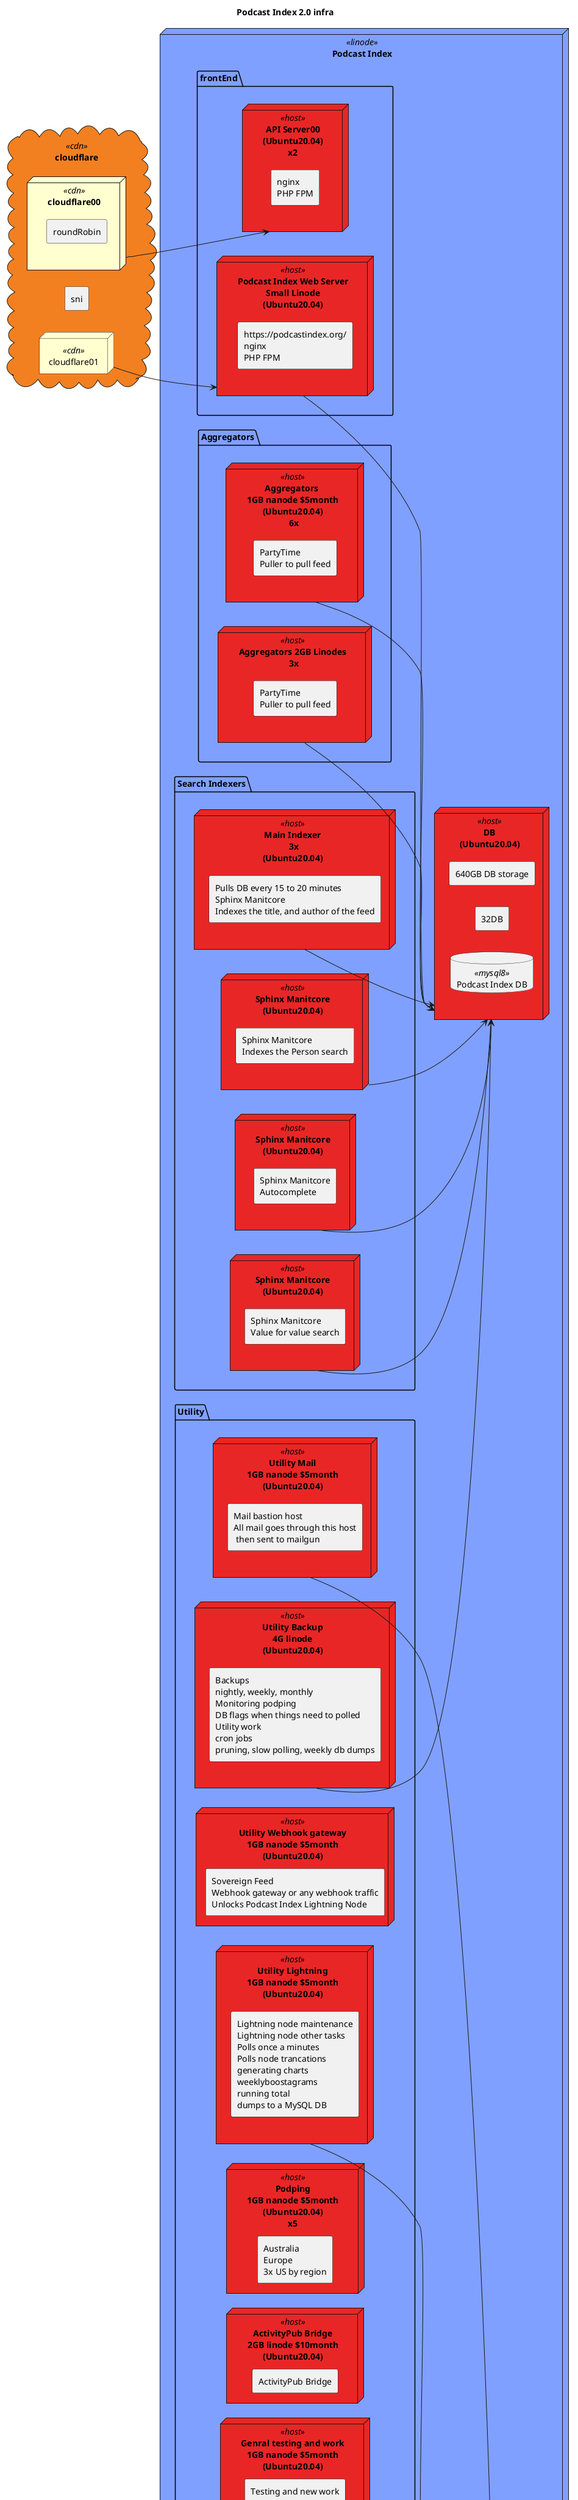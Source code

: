 @startuml
title Podcast Index 2.0 infra

skinparam node {
    BackgroundColor #FFFFD0
    BackgroundColor<<host>> #e92626
    BackgroundColor<<linode>> #80a0ff
}

skinparam cloud {
    BackgroundColor<<cdn>> #f38020 
}


left to right direction
cloud mailgun {

}

cloud voltageNode {

}

cloud cloudflare <<cdn>> {
  rectangle sni
  node cloudflare00 <<cdn>> {
    rectangle roundRobin
  }
  node cloudflare01 <<cdn>> {

  }
}

node linode <<linode>> as "Podcast Index" {

  package frontEnd {
    node apiServer00 <<host>> as "API Server00\n(Ubuntu20.04)\nx2" {
      rectangle apiServer00a as "nginx\nPHP FPM"
      
    }

    node webSrv <<host>> as "Podcast Index Web Server\nSmall Linode\n(Ubuntu20.04)" {
      rectangle webSrva as "https://podcastindex.org/\nnginx\nPHP FPM"
    }
  }
  node dbserver <<host>> as "DB\n(Ubuntu20.04)" {
      database dbSrv <<mysql8>> as "Podcast Index DB" {
        
      }
      rectangle volume00 as "640GB DB storage"
      rectangle ram00 as "32DB"
  }
  package "Aggregators" {
    node aggSmall <<host>> as "Aggregators \n1GB nanode $5month\n(Ubuntu20.04)\n 6x" {
      rectangle aggSmallb as "PartyTime\nPuller to pull feed"

    }
    node aggMed <<host>> as "Aggregators 2GB Linodes\n 3x" {
      rectangle aggMeda as "PartyTime\nPuller to pull feed"

    }
  }
  package "Search Indexers" {
    node searchIndexer00 <<host>> as "Main Indexer\n 3x\n(Ubuntu20.04)" {
      rectangle searchIndexer00a as "Pulls DB every 15 to 20 minutes\nSphinx Manitcore\nIndexes the title, and author of the feed"
    }
    node searchIndexer01 <<host>> as "Sphinx Manitcore\n(Ubuntu20.04)" {
      rectangle searchIndexer01a as "Sphinx Manitcore\nIndexes the Person search"
      
    }
    node searchIndexer02 <<host>> as "Sphinx Manitcore\n(Ubuntu20.04)" {
      rectangle searchIndexer02a as "Sphinx Manitcore\nAutocomplete"
    }
    node searchIndexer03 <<host>> as "Sphinx Manitcore\n(Ubuntu20.04)" {
      rectangle searchIndexer03a as "Sphinx Manitcore\nValue for value search"
    }
  }
  package "Utility" {
 
    node utilitySrv00 <<host>> as "Utility Mail\n1GB nanode $5month\n(Ubuntu20.04)" {
      rectangle mail00  as "Mail bastion host\nAll mail goes through this host\n then sent to mailgun" 
    }
    node utilitySrv01 <<host>> as "Utility Backup\n4G linode\n(Ubuntu20.04)" {
      rectangle utilitySrv01a as "Backups\nnightly, weekly, monthly\nMonitoring podping\nDB flags when things need to polled\nUtility work\ncron jobs\npruning, slow polling, weekly db dumps"
    }
    node utilitySrv02 <<host>> as "Utility Webhook gateway\n1GB nanode $5month\n(Ubuntu20.04)" {
      rectangle utilitySrv02a as "Sovereign Feed\nWebhook gateway or any webhook traffic\nUnlocks Podcast Index Lightning Node"  
    }
    node ligthnginUtilitySrv00 <<host>> as "Utility Lightning\n1GB nanode $5month\n(Ubuntu20.04)" {
      rectangle ligthnginUtilitySrv00a as "Lightning node maintenance\nLightning node other tasks\nPolls once a minutes\nPolls node trancations\ngenerating charts\nweeklyboostagrams\nrunning total\ndumps to a MySQL DB"
    }
    node podping00 <<host>> as "Podping\n1GB nanode $5month\n(Ubuntu20.04)\nx5" {
      rectangle podping00a as "Australia\nEurope\n3x US by region"
    }
    node activityPubBridge00 <<host>> as "ActivityPub Bridge\n2GB linode $10month\n(Ubuntu20.04)" {
      rectangle activityPubBridge00a as "ActivityPub Bridge"
    }
    node testingSrv00 <<host>> as "Genral testing and work\n1GB nanode $5month\n(Ubuntu20.04)" {
      rectangle testingSrv00a as "Testing and new work"
    }
  }
  cloudflare00 --> apiServer00
  cloudflare01 --> webSrv
  webSrv --> dbserver
  aggSmall --> dbserver
  aggMed   --> dbserver
  searchIndexer00 --> dbserver
  searchIndexer01 --> dbserver
  searchIndexer02 --> dbserver
  searchIndexer03 --> dbserver
  utilitySrv01 --> dbserver
}


utilitySrv00 --> mailgun
ligthnginUtilitySrv00 --> voltageNode
@enduml